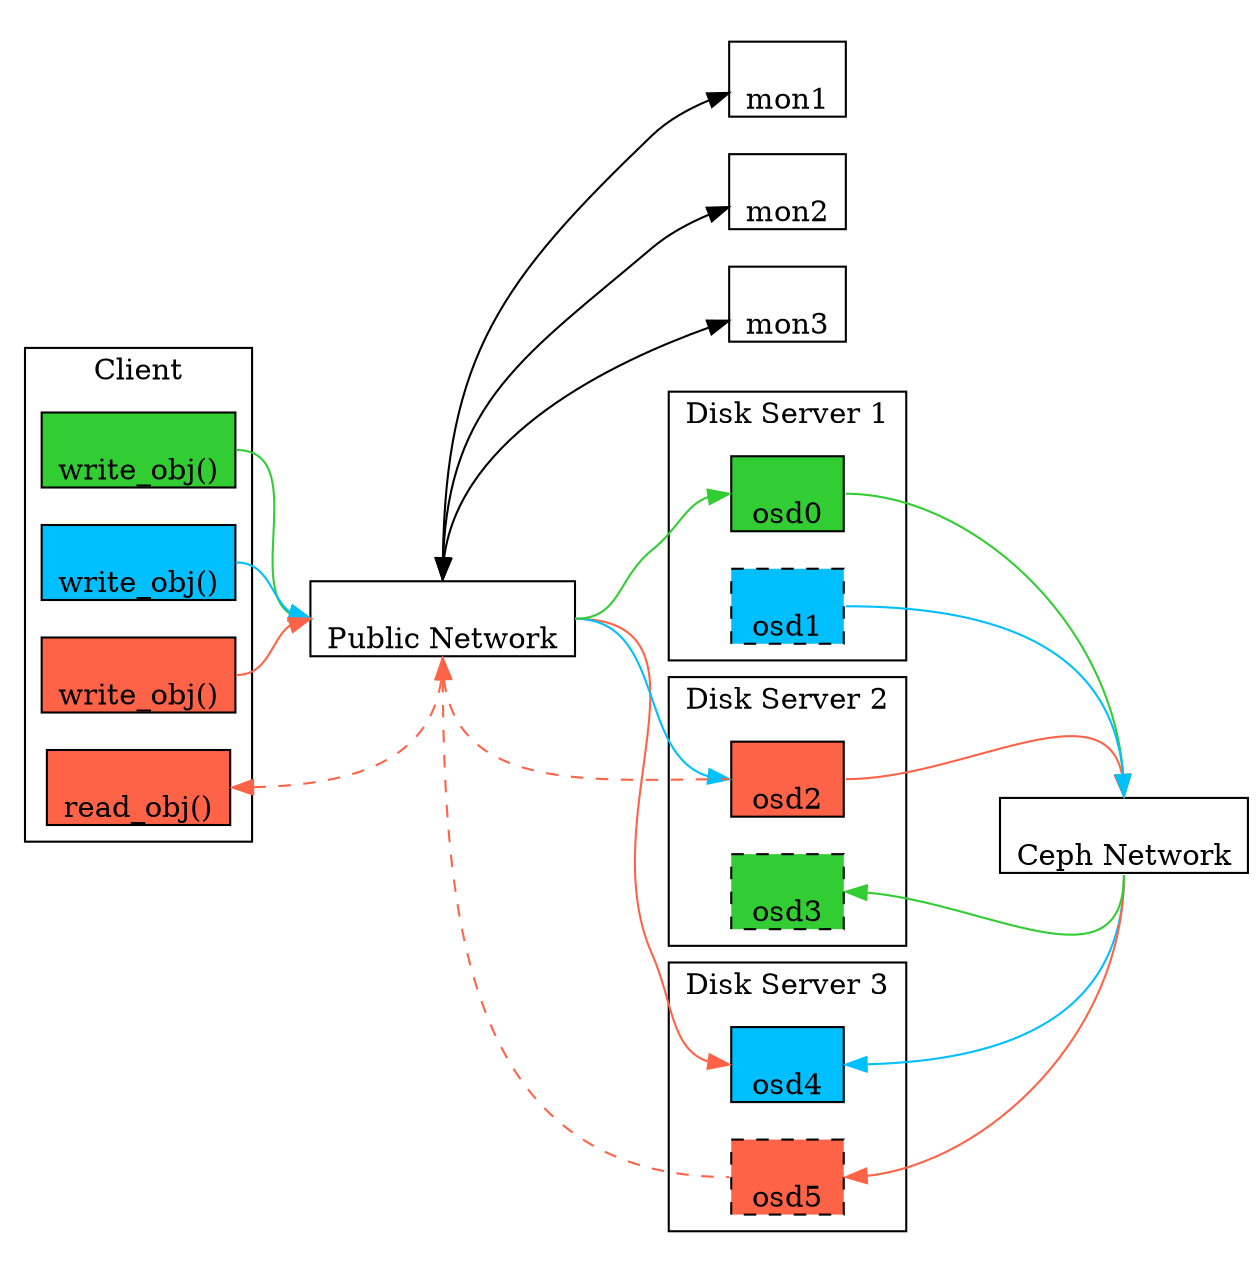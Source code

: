 digraph Ceph {
//Defaults

graph [splines=true, overlap=false, sep=0.5, compound=true, rankdir=LR]
node [labelloc=b]
edge [dir="both", fontsize=12]

pubnet [label="Public Network", shape=custom, shapefile="img/cloud.png"]

subgraph cluster_mons {
style=invis;
mon1 [shape=rectangle]
mon2 [shape=rectangle]
mon3 [shape=rectangle]
}

subgraph cluster_client {
rank=same;
label="Client"
wr1 [label="write_obj()", shape=rectangle, color=black, fillcolor=limegreen, style=filled]
wr2 [label="write_obj()",shape=rectangle, color=black, fillcolor=deepskyblue, style=filled]
wr3 [label="write_obj()",shape=rectangle, color=black, fillcolor=tomato, style=filled]
r1 [label="read_obj()", shape=rectangle, color=black, fillcolor=tomato, style=filled]
}

subgraph cluster_disks {
style=invis;


subgraph cluster_ds3 {
style=normal;
label="Disk Server 3"
osd4 [shape=rectangle, color=black, fillcolor=deepskyblue, style="filled"]
osd5 [shape=rectangle, color=black, fillcolor=tomato, style="filled,dashed"]
}

subgraph cluster_ds2 {
style=normal;
label="Disk Server 2"
osd2 [shape=rectangle, color=black, fillcolor=tomato, style="filled"]
osd3 [shape=rectangle, color=black, fillcolor=limegreen, style="filled,dashed"]
}

subgraph cluster_ds1 {
style=normal;
label="Disk Server 1"
osd0 [shape=rectangle, color=black, fillcolor=limegreen, style="filled"]
osd1 [shape=rectangle, color=black, fillcolor=deepskyblue, style="filled,dashed"]
}

} // cluster_disks

privnet [label="Ceph Network", shape=custom, shapefile="img/cloud.png"]


pubnet->mon1 [tailport=n]
pubnet->mon2 [tailport=n]
pubnet->mon3 [tailport=n]

wr1->pubnet [tailport="e", headport="w", color=limegreen, arrowtail=none]
wr2->pubnet [tailport="e", headport="w", color=deepskyblue, arrowtail=none]
wr3->pubnet [tailport="e", headport="w", color=tomato, arrowtail=none]

r1->pubnet [tailport="e", headport="s", color=tomato, arrowhead=none, style=dashed]



pubnet->osd0 [headport="w", tailport="e", color=limegreen, arrowtail=none]
pubnet->osd2 [headport="w", tailport="e", color=deepskyblue, arrowtail=none]
pubnet->osd4 [headport="w", tailport="e", color=tomato, arrowtail=none]

pubnet->osd2 [headport="w", tailport="s", color=tomato, arrowhead=none, style=dashed]
pubnet->osd5 [headport="w", tailport="s", color=tomato, arrowhead=none, style=dashed]


osd0->privnet [tailport="e", headport="n", color=limegreen, arrowtail=none]
osd1->privnet [tailport="e", headport="n", color=deepskyblue, arrowtail=none]
osd2->privnet [tailport="e", headport="n", color=tomato, arrowtail=none]

privnet->osd3 [headport="e", tailport="s", color=limegreen, arrowtail=none]
privnet->osd4 [headport="e", tailport="s", color=deepskyblue, arrowtail=none]
privnet->osd5 [headport="e", tailport="s", color=tomato, arrowtail=none]







}